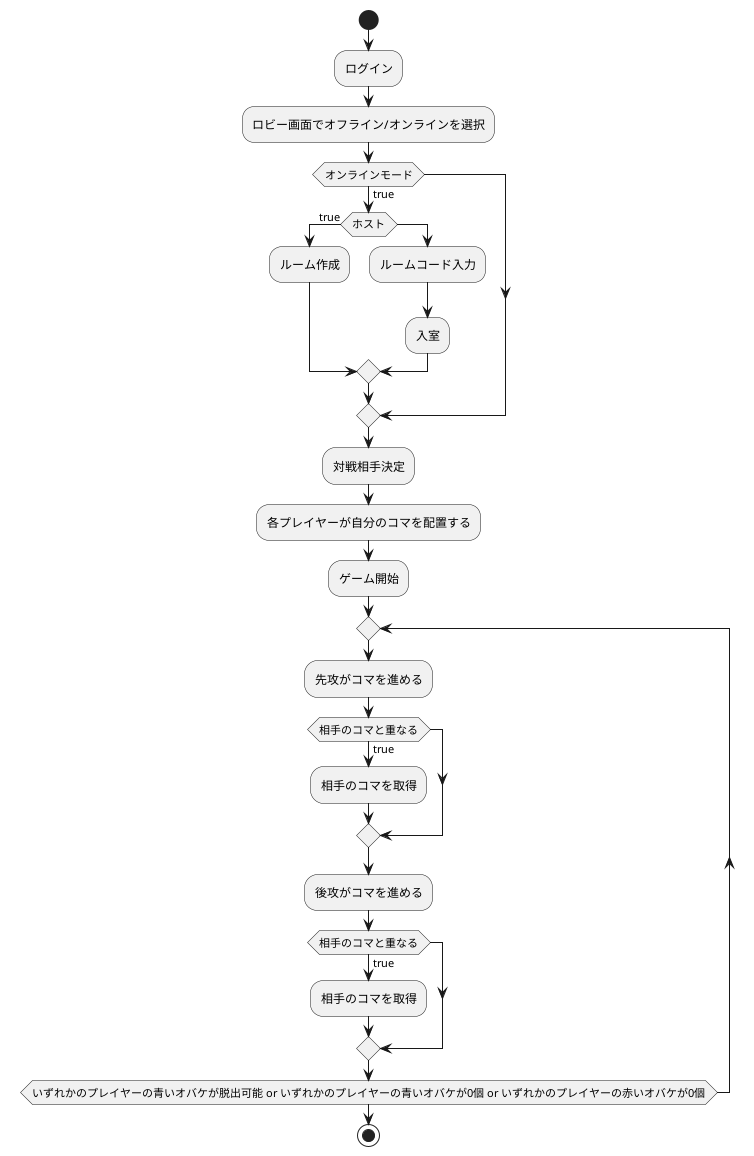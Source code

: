@startuml ガイスター
start
:ログイン;
:ロビー画面でオフライン/オンラインを選択;
if(オンラインモード) then (true)
    if(ホスト) then (true)
    :ルーム作成;
    else 
    :ルームコード入力;
    :入室;
    endif
endif
:対戦相手決定;
:各プレイヤーが自分のコマを配置する;
:ゲーム開始;

repeat
  :先攻がコマを進める;
  if(相手のコマと重なる) then (true) 
  :相手のコマを取得;
  endif
  :後攻がコマを進める;
  if(相手のコマと重なる) then (true) 
  :相手のコマを取得;
  endif
repeat while (いずれかのプレイヤーの青いオバケが脱出可能 or いずれかのプレイヤーの青いオバケが0個 or いずれかのプレイヤーの赤いオバケが0個)

stop
@enduml